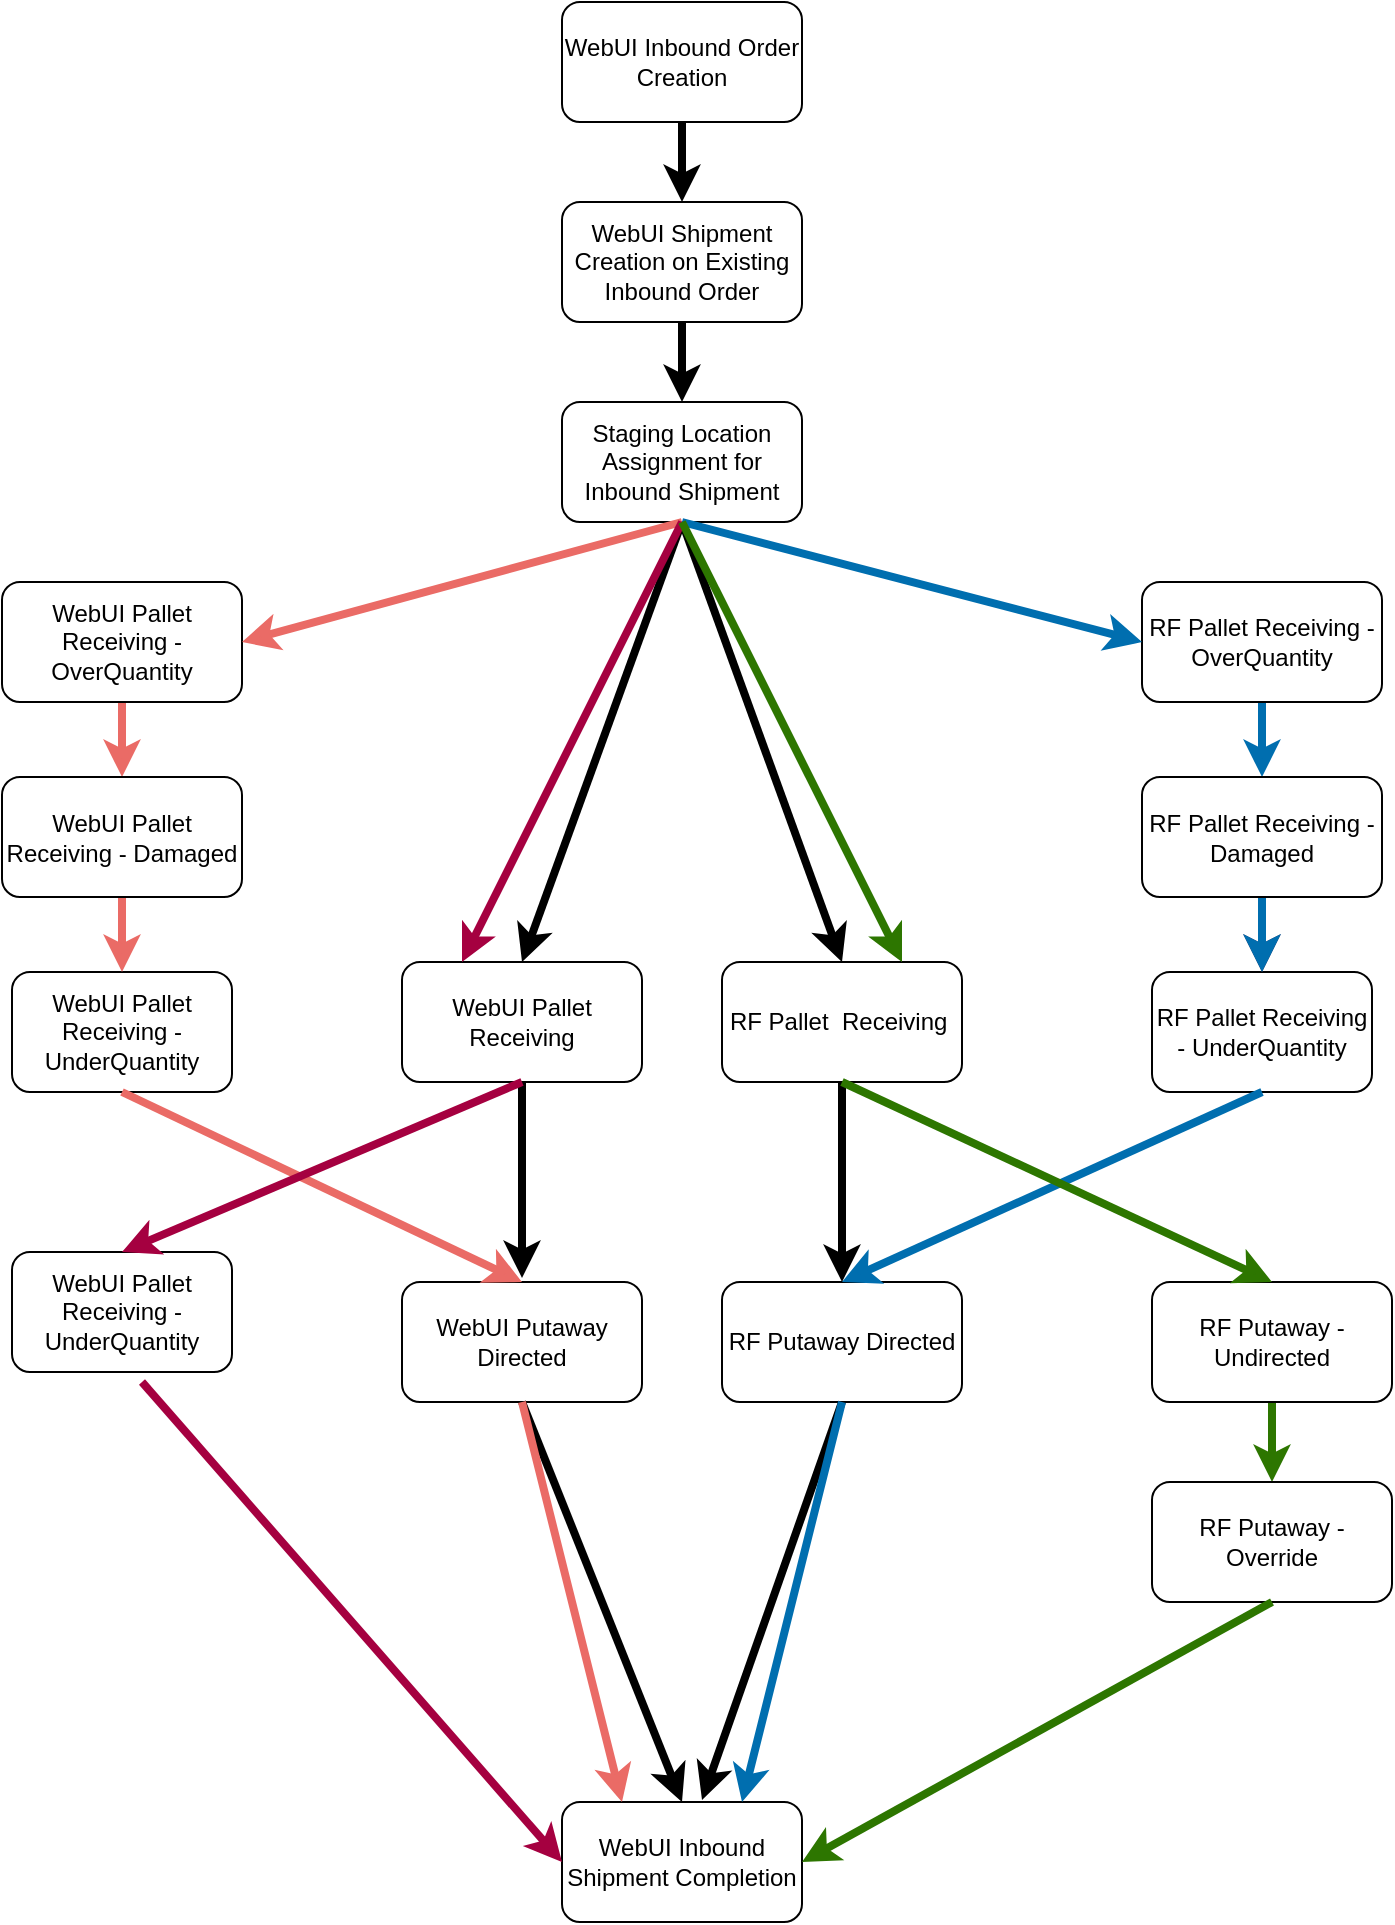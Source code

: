 <mxfile version="12.2.6" type="github" pages="1">
  <diagram id="IdHqrWxbUIfQEn7d7Ye1" name="Page-1">
    <mxGraphModel dx="2386" dy="1946" grid="1" gridSize="10" guides="1" tooltips="1" connect="1" arrows="1" fold="1" page="1" pageScale="1" pageWidth="850" pageHeight="1100" math="0" shadow="0">
      <root>
        <mxCell id="0"/>
        <mxCell id="1" parent="0"/>
        <mxCell id="5MoI0cr_Pmq36j2Hyj8P-24" style="edgeStyle=orthogonalEdgeStyle;rounded=0;orthogonalLoop=1;jettySize=auto;html=1;exitX=0.5;exitY=1;exitDx=0;exitDy=0;entryX=0.5;entryY=0;entryDx=0;entryDy=0;strokeWidth=4;" parent="1" source="5MoI0cr_Pmq36j2Hyj8P-7" target="5MoI0cr_Pmq36j2Hyj8P-15" edge="1">
          <mxGeometry relative="1" as="geometry"/>
        </mxCell>
        <UserObject label="WebUI Shipment Creation on Existing Inbound Order" link="https://jira.int.kn/browse/TCL-3" id="5MoI0cr_Pmq36j2Hyj8P-7">
          <mxCell style="rounded=1;whiteSpace=wrap;html=1;" parent="1" vertex="1">
            <mxGeometry x="200" y="-20" width="120" height="60" as="geometry"/>
          </mxCell>
        </UserObject>
        <mxCell id="5MoI0cr_Pmq36j2Hyj8P-23" style="edgeStyle=orthogonalEdgeStyle;rounded=0;orthogonalLoop=1;jettySize=auto;html=1;exitX=0.5;exitY=1;exitDx=0;exitDy=0;entryX=0.5;entryY=0;entryDx=0;entryDy=0;strokeWidth=4;" parent="1" source="5MoI0cr_Pmq36j2Hyj8P-8" target="5MoI0cr_Pmq36j2Hyj8P-7" edge="1">
          <mxGeometry relative="1" as="geometry"/>
        </mxCell>
        <UserObject label="WebUI Inbound Order Creation" TCL-2="https://jira.int.kn/browse/TCL-2" link="https://jira.int.kn/browse/TCL-2" id="5MoI0cr_Pmq36j2Hyj8P-8">
          <mxCell style="rounded=1;whiteSpace=wrap;html=1;" parent="1" vertex="1">
            <mxGeometry x="200" y="-120" width="120" height="60" as="geometry"/>
          </mxCell>
        </UserObject>
        <mxCell id="5MoI0cr_Pmq36j2Hyj8P-9" value="WebUI Putaway Directed" style="rounded=1;whiteSpace=wrap;html=1;" parent="1" vertex="1">
          <mxGeometry x="120" y="520" width="120" height="60" as="geometry"/>
        </mxCell>
        <UserObject label="" link="https://jira.int.kn/browse/TCL-33" id="b5oXsS9dEN0uz_ecKiTf-13">
          <mxCell style="edgeStyle=orthogonalEdgeStyle;rounded=0;orthogonalLoop=1;jettySize=auto;html=1;strokeColor=#EA6B66;strokeWidth=4;" parent="1" source="5MoI0cr_Pmq36j2Hyj8P-10" target="b5oXsS9dEN0uz_ecKiTf-2" edge="1">
            <mxGeometry relative="1" as="geometry"/>
          </mxCell>
        </UserObject>
        <mxCell id="5MoI0cr_Pmq36j2Hyj8P-10" value="WebUI Pallet Receiving - OverQuantity" style="rounded=1;whiteSpace=wrap;html=1;" parent="1" vertex="1">
          <mxGeometry x="-80" y="170" width="120" height="60" as="geometry"/>
        </mxCell>
        <mxCell id="5MoI0cr_Pmq36j2Hyj8P-14" value="WebUI Pallet Receiving - UnderQuantity" style="rounded=1;whiteSpace=wrap;html=1;" parent="1" vertex="1">
          <mxGeometry x="-75" y="365" width="110" height="60" as="geometry"/>
        </mxCell>
        <mxCell id="-GqcWbF1u7SNhX_tUYZw-3" value="WebUI Pallet Receiving - UnderQuantity" style="rounded=1;whiteSpace=wrap;html=1;" vertex="1" parent="1">
          <mxGeometry x="-75" y="505" width="110" height="60" as="geometry"/>
        </mxCell>
        <UserObject label="Staging Location Assignment for Inbound Shipment" link="https://jira.int.kn/browse/TCL-20" id="5MoI0cr_Pmq36j2Hyj8P-15">
          <mxCell style="rounded=1;whiteSpace=wrap;html=1;" parent="1" vertex="1">
            <mxGeometry x="200" y="80" width="120" height="60" as="geometry"/>
          </mxCell>
        </UserObject>
        <mxCell id="5MoI0cr_Pmq36j2Hyj8P-16" value="WebUI Pallet Receiving" style="rounded=1;whiteSpace=wrap;html=1;" parent="1" vertex="1">
          <mxGeometry x="120" y="360" width="120" height="60" as="geometry"/>
        </mxCell>
        <mxCell id="5MoI0cr_Pmq36j2Hyj8P-21" value="WebUI Inbound Shipment Completion" style="rounded=1;whiteSpace=wrap;html=1;" parent="1" vertex="1">
          <mxGeometry x="200" y="780" width="120" height="60" as="geometry"/>
        </mxCell>
        <mxCell id="b5oXsS9dEN0uz_ecKiTf-1" value="RF Pallet&amp;nbsp; Receiving&amp;nbsp;" style="rounded=1;whiteSpace=wrap;html=1;" parent="1" vertex="1">
          <mxGeometry x="280" y="360" width="120" height="60" as="geometry"/>
        </mxCell>
        <UserObject label="" link="https://jira.int.kn/browse/TCL-24" id="b5oXsS9dEN0uz_ecKiTf-14">
          <mxCell style="edgeStyle=orthogonalEdgeStyle;rounded=0;orthogonalLoop=1;jettySize=auto;html=1;strokeColor=#EA6B66;strokeWidth=4;" parent="1" source="b5oXsS9dEN0uz_ecKiTf-2" target="5MoI0cr_Pmq36j2Hyj8P-14" edge="1">
            <mxGeometry relative="1" as="geometry"/>
          </mxCell>
        </UserObject>
        <mxCell id="b5oXsS9dEN0uz_ecKiTf-2" value="WebUI Pallet Receiving - Damaged" style="rounded=1;whiteSpace=wrap;html=1;" parent="1" vertex="1">
          <mxGeometry x="-80" y="267.5" width="120" height="60" as="geometry"/>
        </mxCell>
        <UserObject label="" link="https://jira.int.kn/browse/TCL-7" id="b5oXsS9dEN0uz_ecKiTf-3">
          <mxCell style="endArrow=classic;html=1;exitX=0.5;exitY=1;exitDx=0;exitDy=0;entryX=0.5;entryY=0;entryDx=0;entryDy=0;strokeWidth=4;" parent="1" source="5MoI0cr_Pmq36j2Hyj8P-15" target="5MoI0cr_Pmq36j2Hyj8P-16" edge="1">
            <mxGeometry width="50" height="50" relative="1" as="geometry">
              <mxPoint x="-160" y="590" as="sourcePoint"/>
              <mxPoint x="-110" y="540" as="targetPoint"/>
            </mxGeometry>
          </mxCell>
        </UserObject>
        <UserObject label="" link="https://jira.int.kn/browse/TCL-10" id="b5oXsS9dEN0uz_ecKiTf-4">
          <mxCell style="endArrow=classic;html=1;entryX=0.5;entryY=0;entryDx=0;entryDy=0;strokeWidth=4;exitX=0.5;exitY=1;exitDx=0;exitDy=0;" parent="1" source="5MoI0cr_Pmq36j2Hyj8P-15" target="b5oXsS9dEN0uz_ecKiTf-1" edge="1">
            <mxGeometry width="50" height="50" relative="1" as="geometry">
              <mxPoint x="290" y="140" as="sourcePoint"/>
              <mxPoint x="-110" y="540" as="targetPoint"/>
            </mxGeometry>
          </mxCell>
        </UserObject>
        <UserObject label="" link="https://jira.int.kn/browse/TCL-23" id="b5oXsS9dEN0uz_ecKiTf-10">
          <mxCell style="endArrow=classic;html=1;fillColor=#fa6800;strokeColor=#EA6B66;rounded=0;strokeWidth=4;exitX=0.5;exitY=1;exitDx=0;exitDy=0;entryX=1;entryY=0.5;entryDx=0;entryDy=0;" parent="1" source="5MoI0cr_Pmq36j2Hyj8P-15" target="5MoI0cr_Pmq36j2Hyj8P-10" edge="1">
            <mxGeometry width="50" height="50" relative="1" as="geometry">
              <mxPoint x="80" y="270" as="sourcePoint"/>
              <mxPoint x="50" y="350" as="targetPoint"/>
            </mxGeometry>
          </mxCell>
        </UserObject>
        <UserObject label="" link="https://jira.int.kn/browse/TCL-12" id="b5oXsS9dEN0uz_ecKiTf-15">
          <mxCell style="edgeStyle=orthogonalEdgeStyle;rounded=0;orthogonalLoop=1;jettySize=auto;html=1;strokeColor=#006EAF;strokeWidth=4;fillColor=#1ba1e2;" parent="1" source="b5oXsS9dEN0uz_ecKiTf-16" target="b5oXsS9dEN0uz_ecKiTf-19" edge="1">
            <mxGeometry relative="1" as="geometry"/>
          </mxCell>
        </UserObject>
        <mxCell id="b5oXsS9dEN0uz_ecKiTf-16" value="RF Pallet Receiving - OverQuantity" style="rounded=1;whiteSpace=wrap;html=1;" parent="1" vertex="1">
          <mxGeometry x="490" y="170" width="120" height="60" as="geometry"/>
        </mxCell>
        <mxCell id="b5oXsS9dEN0uz_ecKiTf-17" value="RF Pallet Receiving - UnderQuantity" style="rounded=1;whiteSpace=wrap;html=1;" parent="1" vertex="1">
          <mxGeometry x="495" y="365" width="110" height="60" as="geometry"/>
        </mxCell>
        <mxCell id="b5oXsS9dEN0uz_ecKiTf-18" value="" style="edgeStyle=orthogonalEdgeStyle;rounded=0;orthogonalLoop=1;jettySize=auto;html=1;strokeColor=#432D57;strokeWidth=4;fillColor=#76608a;" parent="1" source="b5oXsS9dEN0uz_ecKiTf-19" target="b5oXsS9dEN0uz_ecKiTf-17" edge="1">
          <mxGeometry relative="1" as="geometry"/>
        </mxCell>
        <UserObject label="" link="https://jira.int.kn/browse/TCL-37" id="JYQMNiyWjS848OFwvH5i-13">
          <mxCell style="edgeStyle=orthogonalEdgeStyle;rounded=1;orthogonalLoop=1;jettySize=auto;html=1;strokeColor=#006EAF;strokeWidth=4;fillColor=#1ba1e2;" parent="1" source="b5oXsS9dEN0uz_ecKiTf-19" target="b5oXsS9dEN0uz_ecKiTf-17" edge="1">
            <mxGeometry relative="1" as="geometry"/>
          </mxCell>
        </UserObject>
        <mxCell id="b5oXsS9dEN0uz_ecKiTf-19" value="RF Pallet Receiving - Damaged" style="rounded=1;whiteSpace=wrap;html=1;" parent="1" vertex="1">
          <mxGeometry x="490" y="267.5" width="120" height="60" as="geometry"/>
        </mxCell>
        <mxCell id="b5oXsS9dEN0uz_ecKiTf-25" value="RF Putaway Directed" style="rounded=1;whiteSpace=wrap;html=1;" parent="1" vertex="1">
          <mxGeometry x="280" y="520" width="120" height="60" as="geometry"/>
        </mxCell>
        <UserObject label="" link="https://jira.int.kn/browse/TCL-13" id="EswywsCH6MP6w3gY_hoO-1">
          <mxCell style="edgeStyle=orthogonalEdgeStyle;rounded=0;orthogonalLoop=1;jettySize=auto;html=1;strokeWidth=4;strokeColor=#2D7600;fillColor=#60a917;" parent="1" source="b5oXsS9dEN0uz_ecKiTf-36" target="b5oXsS9dEN0uz_ecKiTf-37" edge="1">
            <mxGeometry relative="1" as="geometry"/>
          </mxCell>
        </UserObject>
        <mxCell id="b5oXsS9dEN0uz_ecKiTf-36" value="RF Putaway - Undirected" style="rounded=1;whiteSpace=wrap;html=1;" parent="1" vertex="1">
          <mxGeometry x="495" y="520" width="120" height="60" as="geometry"/>
        </mxCell>
        <mxCell id="b5oXsS9dEN0uz_ecKiTf-37" value="RF Putaway - Override" style="rounded=1;whiteSpace=wrap;html=1;" parent="1" vertex="1">
          <mxGeometry x="495" y="620" width="120" height="60" as="geometry"/>
        </mxCell>
        <UserObject label="" id="b5oXsS9dEN0uz_ecKiTf-42">
          <mxCell style="endArrow=classic;html=1;strokeColor=#2D7600;strokeWidth=4;exitX=0.5;exitY=1;exitDx=0;exitDy=0;entryX=1;entryY=0.5;entryDx=0;entryDy=0;fillColor=#60a917;" parent="1" source="b5oXsS9dEN0uz_ecKiTf-37" target="5MoI0cr_Pmq36j2Hyj8P-21" edge="1">
            <mxGeometry width="50" height="50" relative="1" as="geometry">
              <mxPoint x="-50" y="890" as="sourcePoint"/>
              <mxPoint x="340" y="970" as="targetPoint"/>
            </mxGeometry>
          </mxCell>
        </UserObject>
        <mxCell id="b5oXsS9dEN0uz_ecKiTf-47" value="" style="endArrow=classic;html=1;strokeColor=#A50040;strokeWidth=4;entryX=0;entryY=0.5;entryDx=0;entryDy=0;fillColor=#d80073;" parent="1" target="5MoI0cr_Pmq36j2Hyj8P-21" edge="1">
          <mxGeometry width="50" height="50" relative="1" as="geometry">
            <mxPoint x="-10" y="570" as="sourcePoint"/>
            <mxPoint x="-30" y="840" as="targetPoint"/>
          </mxGeometry>
        </mxCell>
        <UserObject label="" link="https://jira.int.kn/browse/TCL-15" id="b5oXsS9dEN0uz_ecKiTf-51">
          <mxCell style="endArrow=classic;html=1;strokeColor=#006EAF;strokeWidth=4;exitX=0.5;exitY=1;exitDx=0;exitDy=0;entryX=0;entryY=0.5;entryDx=0;entryDy=0;fillColor=#1ba1e2;" parent="1" source="5MoI0cr_Pmq36j2Hyj8P-15" target="b5oXsS9dEN0uz_ecKiTf-16" edge="1">
            <mxGeometry width="50" height="50" relative="1" as="geometry">
              <mxPoint x="430" y="312.381" as="sourcePoint"/>
              <mxPoint x="480" y="210" as="targetPoint"/>
              <Array as="points"/>
            </mxGeometry>
          </mxCell>
        </UserObject>
        <mxCell id="JYQMNiyWjS848OFwvH5i-19" value="" style="endArrow=classic;html=1;exitX=0.5;exitY=1;exitDx=0;exitDy=0;strokeWidth=4;entryX=0.5;entryY=0;entryDx=0;entryDy=0;" parent="1" source="5MoI0cr_Pmq36j2Hyj8P-9" target="5MoI0cr_Pmq36j2Hyj8P-21" edge="1">
          <mxGeometry width="50" height="50" relative="1" as="geometry">
            <mxPoint x="180" y="837.5" as="sourcePoint"/>
            <mxPoint x="240" y="770" as="targetPoint"/>
          </mxGeometry>
        </mxCell>
        <mxCell id="JYQMNiyWjS848OFwvH5i-20" value="" style="endArrow=classic;html=1;exitX=0.5;exitY=1;exitDx=0;exitDy=0;strokeWidth=4;" parent="1" source="b5oXsS9dEN0uz_ecKiTf-25" edge="1">
          <mxGeometry width="50" height="50" relative="1" as="geometry">
            <mxPoint x="340" y="837.5" as="sourcePoint"/>
            <mxPoint x="270" y="779" as="targetPoint"/>
            <Array as="points"/>
          </mxGeometry>
        </mxCell>
        <UserObject label="" link="https://jira.int.kn/browse/TCL-6" id="7n2FkQC8mooo1PTAr7fR-5">
          <mxCell style="endArrow=classic;html=1;strokeWidth=4;exitX=0.5;exitY=1;exitDx=0;exitDy=0;" parent="1" source="5MoI0cr_Pmq36j2Hyj8P-16" edge="1">
            <mxGeometry width="50" height="50" relative="1" as="geometry">
              <mxPoint x="-20" y="430" as="sourcePoint"/>
              <mxPoint x="180" y="518" as="targetPoint"/>
              <Array as="points"/>
            </mxGeometry>
          </mxCell>
        </UserObject>
        <UserObject label="" link="https://jira.int.kn/browse/TCL-11" id="7n2FkQC8mooo1PTAr7fR-8">
          <mxCell style="endArrow=classic;html=1;strokeWidth=4;" parent="1" edge="1">
            <mxGeometry width="50" height="50" relative="1" as="geometry">
              <mxPoint x="340" y="420" as="sourcePoint"/>
              <mxPoint x="340" y="520" as="targetPoint"/>
            </mxGeometry>
          </mxCell>
        </UserObject>
        <mxCell id="-GqcWbF1u7SNhX_tUYZw-5" value="" style="endArrow=classic;html=1;strokeColor=#EA6B66;strokeWidth=4;exitX=0.5;exitY=1;exitDx=0;exitDy=0;entryX=0.5;entryY=0;entryDx=0;entryDy=0;" edge="1" parent="1" source="5MoI0cr_Pmq36j2Hyj8P-14" target="5MoI0cr_Pmq36j2Hyj8P-9">
          <mxGeometry width="50" height="50" relative="1" as="geometry">
            <mxPoint x="-80" y="910" as="sourcePoint"/>
            <mxPoint x="-30" y="860" as="targetPoint"/>
          </mxGeometry>
        </mxCell>
        <mxCell id="-GqcWbF1u7SNhX_tUYZw-6" value="" style="endArrow=classic;html=1;strokeColor=#EA6B66;strokeWidth=4;exitX=0.5;exitY=1;exitDx=0;exitDy=0;entryX=0.25;entryY=0;entryDx=0;entryDy=0;" edge="1" parent="1" source="5MoI0cr_Pmq36j2Hyj8P-9" target="5MoI0cr_Pmq36j2Hyj8P-21">
          <mxGeometry width="50" height="50" relative="1" as="geometry">
            <mxPoint x="-80" y="910" as="sourcePoint"/>
            <mxPoint x="250" y="772" as="targetPoint"/>
            <Array as="points"/>
          </mxGeometry>
        </mxCell>
        <mxCell id="-GqcWbF1u7SNhX_tUYZw-12" value="" style="endArrow=classic;html=1;strokeColor=#006EAF;strokeWidth=4;exitX=0.5;exitY=1;exitDx=0;exitDy=0;entryX=0.5;entryY=0;entryDx=0;entryDy=0;" edge="1" parent="1" source="b5oXsS9dEN0uz_ecKiTf-17" target="b5oXsS9dEN0uz_ecKiTf-25">
          <mxGeometry width="50" height="50" relative="1" as="geometry">
            <mxPoint x="-80" y="910" as="sourcePoint"/>
            <mxPoint x="470" y="490" as="targetPoint"/>
          </mxGeometry>
        </mxCell>
        <mxCell id="-GqcWbF1u7SNhX_tUYZw-15" value="" style="endArrow=classic;html=1;strokeColor=#006EAF;strokeWidth=4;exitX=0.5;exitY=1;exitDx=0;exitDy=0;entryX=0.75;entryY=0;entryDx=0;entryDy=0;" edge="1" parent="1" source="b5oXsS9dEN0uz_ecKiTf-25" target="5MoI0cr_Pmq36j2Hyj8P-21">
          <mxGeometry width="50" height="50" relative="1" as="geometry">
            <mxPoint x="-80" y="910" as="sourcePoint"/>
            <mxPoint x="-30" y="860" as="targetPoint"/>
          </mxGeometry>
        </mxCell>
        <mxCell id="-GqcWbF1u7SNhX_tUYZw-16" value="" style="endArrow=classic;html=1;strokeColor=#A50040;strokeWidth=4;exitX=0.5;exitY=1;exitDx=0;exitDy=0;entryX=0.5;entryY=0;entryDx=0;entryDy=0;" edge="1" parent="1" source="5MoI0cr_Pmq36j2Hyj8P-16" target="-GqcWbF1u7SNhX_tUYZw-3">
          <mxGeometry width="50" height="50" relative="1" as="geometry">
            <mxPoint x="-80" y="910" as="sourcePoint"/>
            <mxPoint x="-30" y="860" as="targetPoint"/>
          </mxGeometry>
        </mxCell>
        <mxCell id="-GqcWbF1u7SNhX_tUYZw-17" value="" style="endArrow=classic;html=1;strokeColor=#A50040;strokeWidth=4;exitX=0.5;exitY=1;exitDx=0;exitDy=0;entryX=0.25;entryY=0;entryDx=0;entryDy=0;" edge="1" parent="1" source="5MoI0cr_Pmq36j2Hyj8P-15" target="5MoI0cr_Pmq36j2Hyj8P-16">
          <mxGeometry width="50" height="50" relative="1" as="geometry">
            <mxPoint x="-80" y="910" as="sourcePoint"/>
            <mxPoint x="-30" y="860" as="targetPoint"/>
          </mxGeometry>
        </mxCell>
        <mxCell id="-GqcWbF1u7SNhX_tUYZw-18" value="" style="endArrow=classic;html=1;strokeColor=#2D7600;strokeWidth=4;exitX=0.5;exitY=1;exitDx=0;exitDy=0;entryX=0.5;entryY=0;entryDx=0;entryDy=0;" edge="1" parent="1" source="b5oXsS9dEN0uz_ecKiTf-1" target="b5oXsS9dEN0uz_ecKiTf-36">
          <mxGeometry width="50" height="50" relative="1" as="geometry">
            <mxPoint x="-80" y="910" as="sourcePoint"/>
            <mxPoint x="-30" y="860" as="targetPoint"/>
          </mxGeometry>
        </mxCell>
        <mxCell id="-GqcWbF1u7SNhX_tUYZw-19" value="" style="endArrow=classic;html=1;strokeColor=#2D7600;strokeWidth=4;entryX=0.75;entryY=0;entryDx=0;entryDy=0;" edge="1" parent="1" target="b5oXsS9dEN0uz_ecKiTf-1">
          <mxGeometry width="50" height="50" relative="1" as="geometry">
            <mxPoint x="260" y="140" as="sourcePoint"/>
            <mxPoint x="-30" y="860" as="targetPoint"/>
          </mxGeometry>
        </mxCell>
      </root>
    </mxGraphModel>
  </diagram>
</mxfile>
